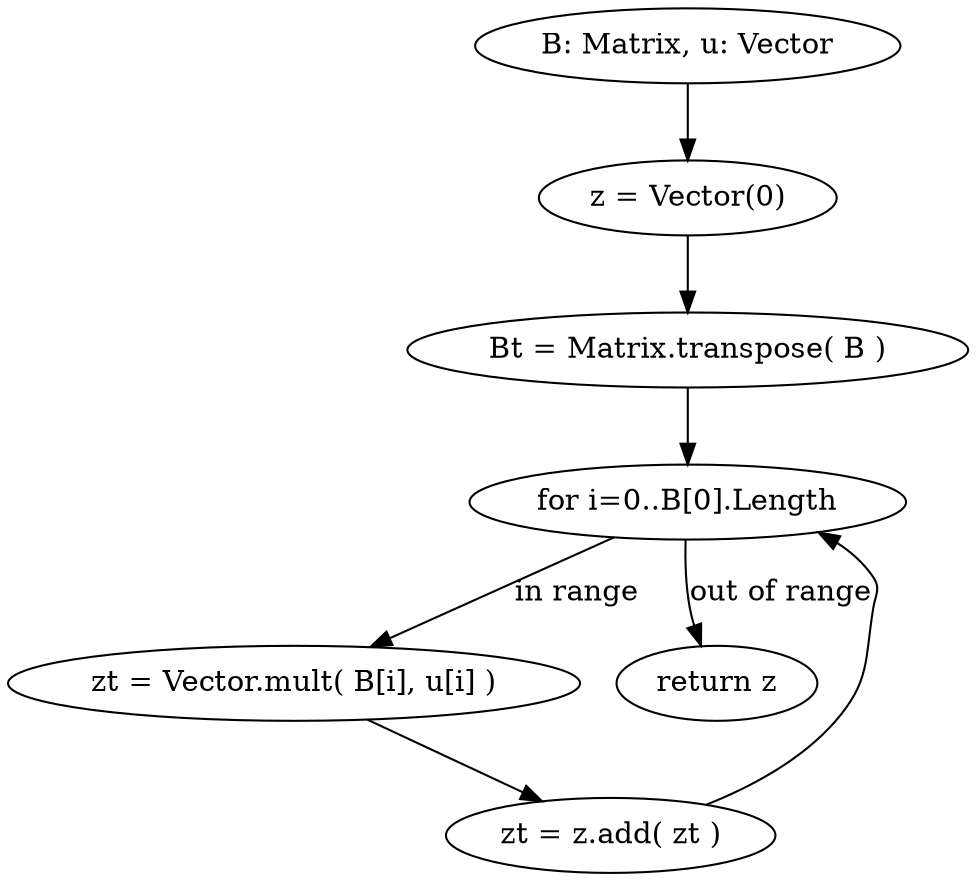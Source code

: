 digraph G {
   INP [label="B: Matrix, u: Vector"]
   SET1 [label="z = Vector(0)"]
   SET2 [label="Bt = Matrix.transpose( B )"]
   FOR [label="for i=0..B[0].Length"]
   MULT [label="zt = Vector.mult( B[i], u[i] )"]
   ADD [label="zt = z.add( zt )"]
   RET [label="return z"]
   INP -> SET1 -> SET2 -> FOR 
   FOR -> RET [label="out of range"]
   FOR -> MULT [label="in range"]
   MULT -> ADD 
   ADD -> FOR 
}